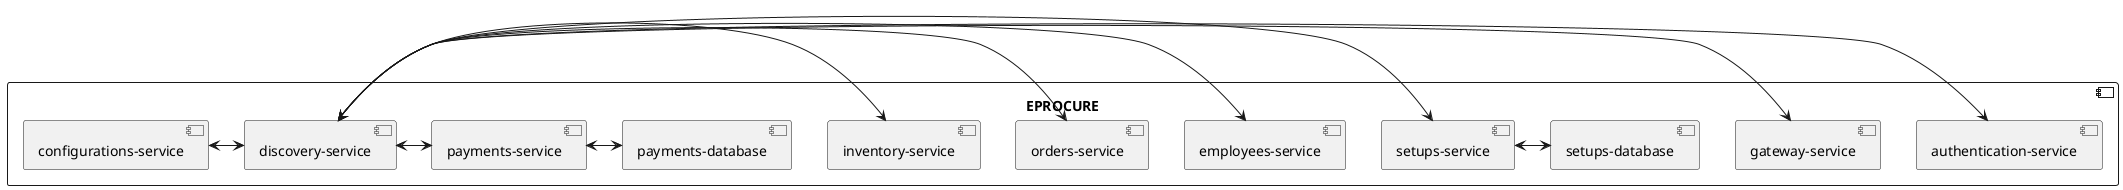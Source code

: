 @startuml
skinparam BackgroundColor transparent
skinparam componentStyle uml2
component "EPROCURE" {
   [discovery-service]
   [configurations-service]<->[discovery-service]
   [discovery-service]<->[authentication-service]
   [discovery-service]<->[gateway-service]
   [discovery-service]<->[setups-service]
   [discovery-service]<->[employees-service]
   [discovery-service]<->[orders-service]
   [discovery-service]<->[inventory-service]
   [discovery-service]<->[payments-service]
   [payments-service]<->[payments-database]
   [setups-service]<->[setups-database]
}

@enduml
